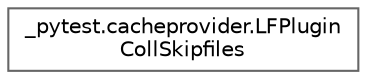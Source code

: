 digraph "Graphical Class Hierarchy"
{
 // LATEX_PDF_SIZE
  bgcolor="transparent";
  edge [fontname=Helvetica,fontsize=10,labelfontname=Helvetica,labelfontsize=10];
  node [fontname=Helvetica,fontsize=10,shape=box,height=0.2,width=0.4];
  rankdir="LR";
  Node0 [id="Node000000",label="_pytest.cacheprovider.LFPlugin\lCollSkipfiles",height=0.2,width=0.4,color="grey40", fillcolor="white", style="filled",URL="$class__pytest_1_1cacheprovider_1_1_l_f_plugin_coll_skipfiles.html",tooltip=" "];
}
